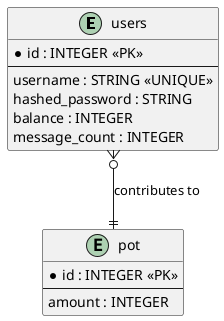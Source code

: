 @startuml
entity "users" as U {
    * id : INTEGER <<PK>>
    --
    username : STRING <<UNIQUE>>
    hashed_password : STRING
    balance : INTEGER
    message_count : INTEGER
}

entity "pot" as P {
    * id : INTEGER <<PK>>
    --
    amount : INTEGER
}

U }o--|| P : contributes to
@enduml
